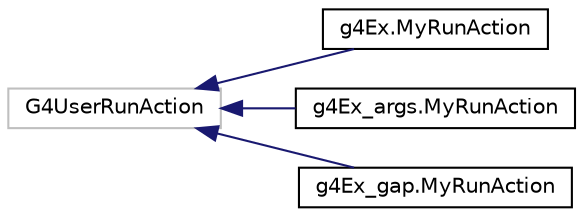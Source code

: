 digraph "Graphical Class Hierarchy"
{
 // LATEX_PDF_SIZE
  edge [fontname="Helvetica",fontsize="10",labelfontname="Helvetica",labelfontsize="10"];
  node [fontname="Helvetica",fontsize="10",shape=record];
  rankdir="LR";
  Node177 [label="G4UserRunAction",height=0.2,width=0.4,color="grey75", fillcolor="white", style="filled",tooltip=" "];
  Node177 -> Node0 [dir="back",color="midnightblue",fontsize="10",style="solid",fontname="Helvetica"];
  Node0 [label="g4Ex.MyRunAction",height=0.2,width=0.4,color="black", fillcolor="white", style="filled",URL="$classg4Ex_1_1MyRunAction.html",tooltip=" "];
  Node177 -> Node179 [dir="back",color="midnightblue",fontsize="10",style="solid",fontname="Helvetica"];
  Node179 [label="g4Ex_args.MyRunAction",height=0.2,width=0.4,color="black", fillcolor="white", style="filled",URL="$classg4Ex__args_1_1MyRunAction.html",tooltip=" "];
  Node177 -> Node180 [dir="back",color="midnightblue",fontsize="10",style="solid",fontname="Helvetica"];
  Node180 [label="g4Ex_gap.MyRunAction",height=0.2,width=0.4,color="black", fillcolor="white", style="filled",URL="$classg4Ex__gap_1_1MyRunAction.html",tooltip=" "];
}
